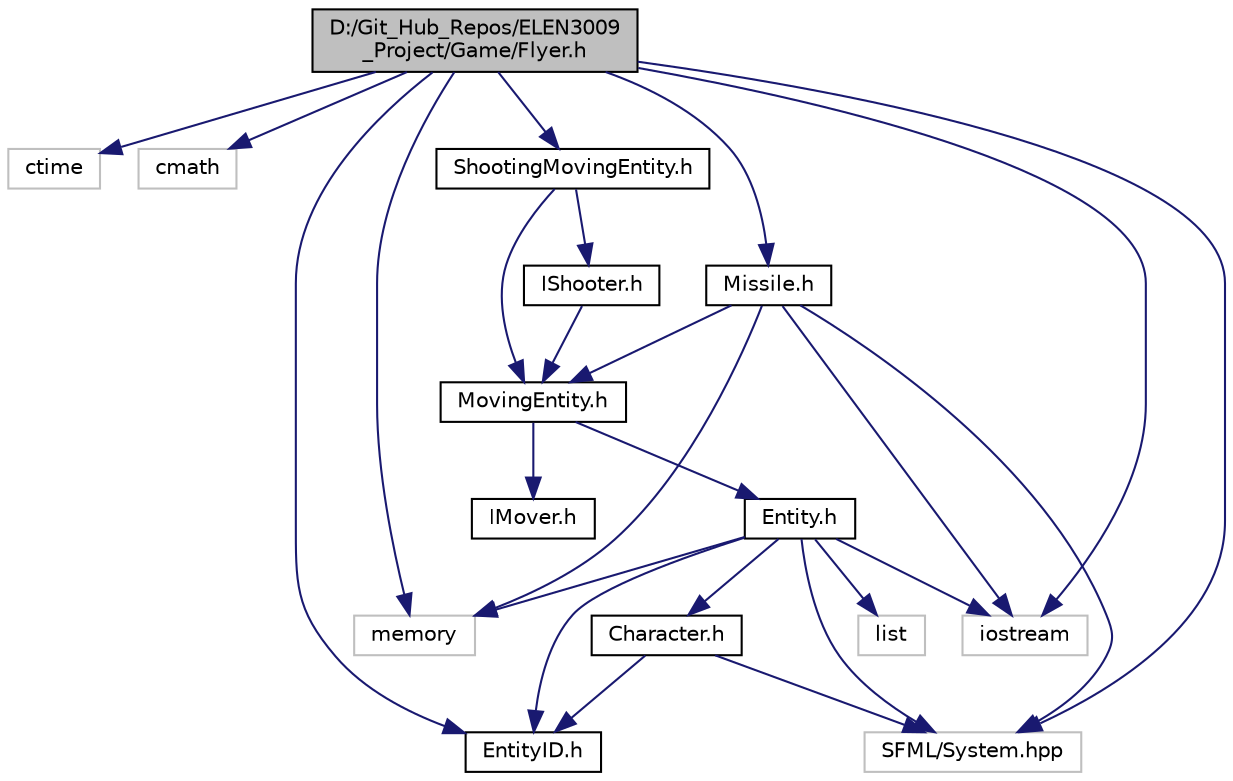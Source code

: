 digraph "D:/Git_Hub_Repos/ELEN3009_Project/Game/Flyer.h"
{
  edge [fontname="Helvetica",fontsize="10",labelfontname="Helvetica",labelfontsize="10"];
  node [fontname="Helvetica",fontsize="10",shape=record];
  Node1 [label="D:/Git_Hub_Repos/ELEN3009\l_Project/Game/Flyer.h",height=0.2,width=0.4,color="black", fillcolor="grey75", style="filled", fontcolor="black"];
  Node1 -> Node2 [color="midnightblue",fontsize="10",style="solid",fontname="Helvetica"];
  Node2 [label="ctime",height=0.2,width=0.4,color="grey75", fillcolor="white", style="filled"];
  Node1 -> Node3 [color="midnightblue",fontsize="10",style="solid",fontname="Helvetica"];
  Node3 [label="cmath",height=0.2,width=0.4,color="grey75", fillcolor="white", style="filled"];
  Node1 -> Node4 [color="midnightblue",fontsize="10",style="solid",fontname="Helvetica"];
  Node4 [label="memory",height=0.2,width=0.4,color="grey75", fillcolor="white", style="filled"];
  Node1 -> Node5 [color="midnightblue",fontsize="10",style="solid",fontname="Helvetica"];
  Node5 [label="iostream",height=0.2,width=0.4,color="grey75", fillcolor="white", style="filled"];
  Node1 -> Node6 [color="midnightblue",fontsize="10",style="solid",fontname="Helvetica"];
  Node6 [label="ShootingMovingEntity.h",height=0.2,width=0.4,color="black", fillcolor="white", style="filled",URL="$ShootingMovingEntity_8h.html"];
  Node6 -> Node7 [color="midnightblue",fontsize="10",style="solid",fontname="Helvetica"];
  Node7 [label="IShooter.h",height=0.2,width=0.4,color="black", fillcolor="white", style="filled",URL="$IShooter_8h.html"];
  Node7 -> Node8 [color="midnightblue",fontsize="10",style="solid",fontname="Helvetica"];
  Node8 [label="MovingEntity.h",height=0.2,width=0.4,color="black", fillcolor="white", style="filled",URL="$MovingEntity_8h.html"];
  Node8 -> Node9 [color="midnightblue",fontsize="10",style="solid",fontname="Helvetica"];
  Node9 [label="IMover.h",height=0.2,width=0.4,color="black", fillcolor="white", style="filled",URL="$IMover_8h.html"];
  Node8 -> Node10 [color="midnightblue",fontsize="10",style="solid",fontname="Helvetica"];
  Node10 [label="Entity.h",height=0.2,width=0.4,color="black", fillcolor="white", style="filled",URL="$Entity_8h.html"];
  Node10 -> Node11 [color="midnightblue",fontsize="10",style="solid",fontname="Helvetica"];
  Node11 [label="Character.h",height=0.2,width=0.4,color="black", fillcolor="white", style="filled",URL="$Character_8h.html"];
  Node11 -> Node12 [color="midnightblue",fontsize="10",style="solid",fontname="Helvetica"];
  Node12 [label="EntityID.h",height=0.2,width=0.4,color="black", fillcolor="white", style="filled",URL="$EntityID_8h.html"];
  Node11 -> Node13 [color="midnightblue",fontsize="10",style="solid",fontname="Helvetica"];
  Node13 [label="SFML/System.hpp",height=0.2,width=0.4,color="grey75", fillcolor="white", style="filled"];
  Node10 -> Node12 [color="midnightblue",fontsize="10",style="solid",fontname="Helvetica"];
  Node10 -> Node13 [color="midnightblue",fontsize="10",style="solid",fontname="Helvetica"];
  Node10 -> Node5 [color="midnightblue",fontsize="10",style="solid",fontname="Helvetica"];
  Node10 -> Node14 [color="midnightblue",fontsize="10",style="solid",fontname="Helvetica"];
  Node14 [label="list",height=0.2,width=0.4,color="grey75", fillcolor="white", style="filled"];
  Node10 -> Node4 [color="midnightblue",fontsize="10",style="solid",fontname="Helvetica"];
  Node6 -> Node8 [color="midnightblue",fontsize="10",style="solid",fontname="Helvetica"];
  Node1 -> Node15 [color="midnightblue",fontsize="10",style="solid",fontname="Helvetica"];
  Node15 [label="Missile.h",height=0.2,width=0.4,color="black", fillcolor="white", style="filled",URL="$Missile_8h.html"];
  Node15 -> Node8 [color="midnightblue",fontsize="10",style="solid",fontname="Helvetica"];
  Node15 -> Node13 [color="midnightblue",fontsize="10",style="solid",fontname="Helvetica"];
  Node15 -> Node5 [color="midnightblue",fontsize="10",style="solid",fontname="Helvetica"];
  Node15 -> Node4 [color="midnightblue",fontsize="10",style="solid",fontname="Helvetica"];
  Node1 -> Node12 [color="midnightblue",fontsize="10",style="solid",fontname="Helvetica"];
  Node1 -> Node13 [color="midnightblue",fontsize="10",style="solid",fontname="Helvetica"];
}
